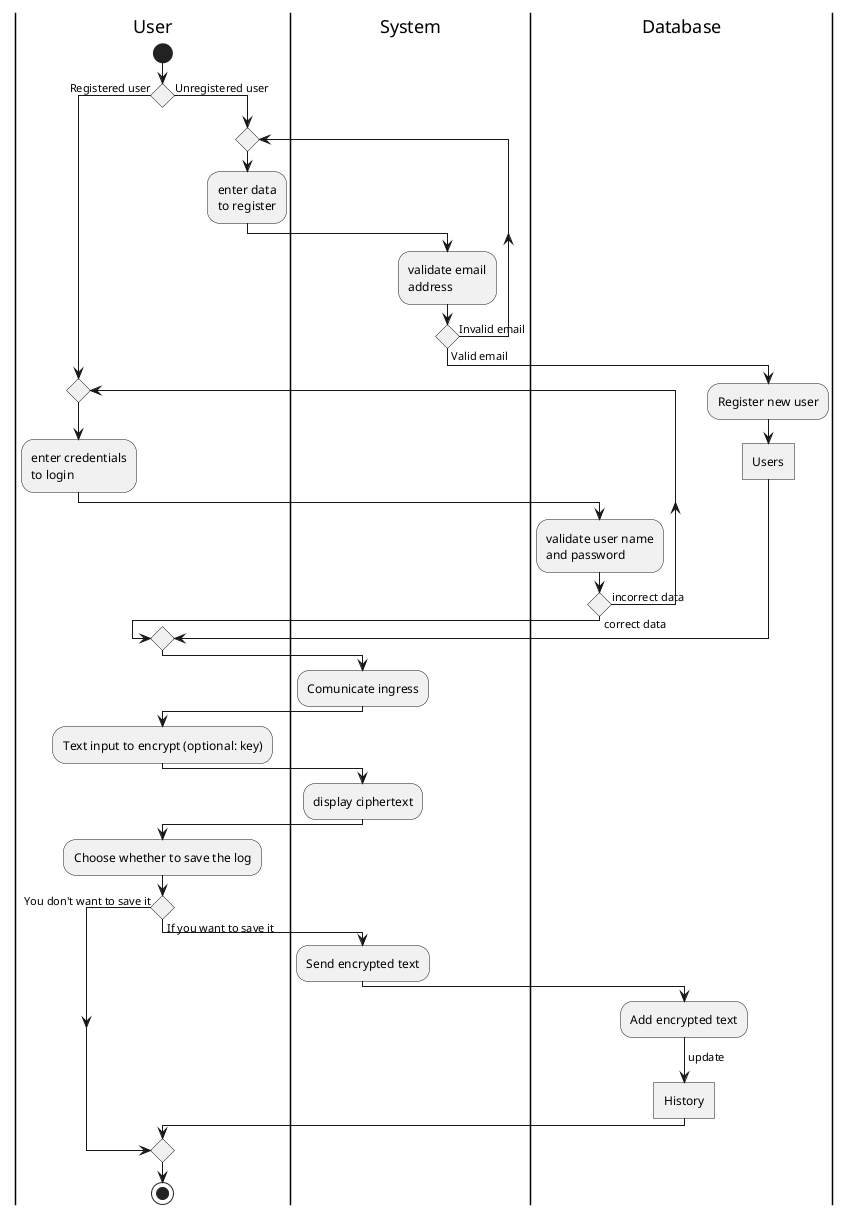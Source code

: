 @startuml

|User|
start
if() then (Registered user)
    label sp_lab0
    label sp_lab1
    label sp_lab2
    label sp_lab3
    label sp_lab4
    label sp_lab5
    label sp_lab6
    label sp_lab7
    label sp_lab8
    repeat 
    :enter credentials 
    to login; 
    |System|
    |Database|
    :validate user name
    and password;
    repeat while ( ) is (incorrect data) not (correct data)


else (Unregistered user)  
    |User|
        repeat 
        :enter data 
        to register;
        |System|
        :validate email 
        address;
        repeat while( ) is (Invalid email) not(Valid email)
    |Database|
    :Register new user;
    :Users]
    
endif
|System|
:Comunicate ingress;

|User|
:Text input to encrypt (optional: key);
|System|
:display ciphertext;
|User|
:Choose whether to save the log;
if() then (If you want to save it)
    |System|
    :Send encrypted text;
    |Database|
    :Add encrypted text;
    -> update;
    :History] 
else(You don't want to save it)
endif
|User| 
stop

@enduml